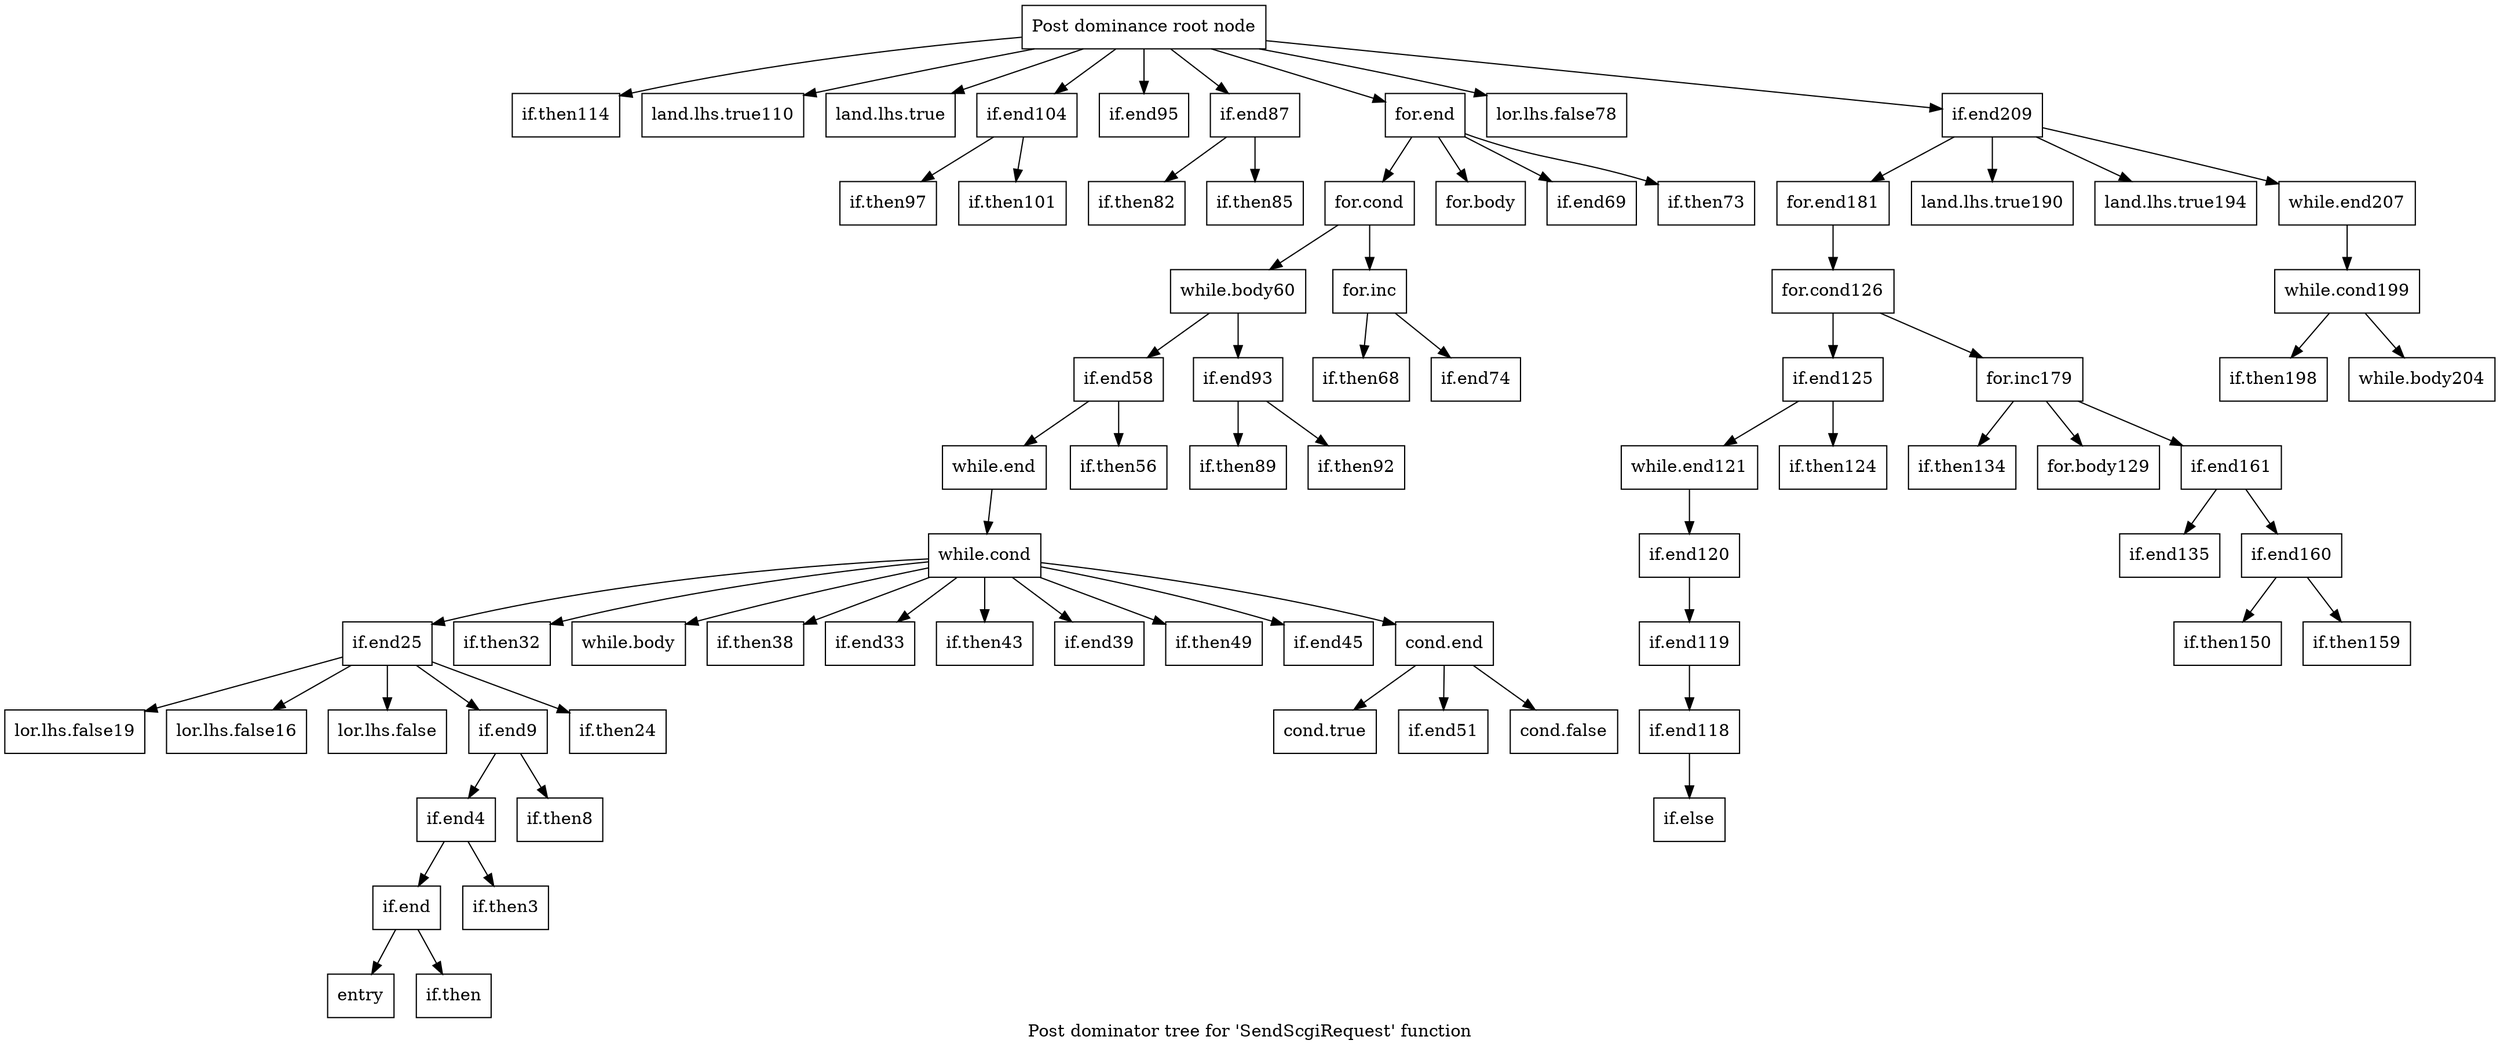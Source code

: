digraph "Post dominator tree for 'SendScgiRequest' function" {
	label="Post dominator tree for 'SendScgiRequest' function";

	Node0xd53b10 [shape=record,label="{Post dominance root node}"];
	Node0xd53b10 -> Node0xdbd250;
	Node0xd53b10 -> Node0xd3da20;
	Node0xd53b10 -> Node0xd51c50;
	Node0xd53b10 -> Node0xdaaac0;
	Node0xd53b10 -> Node0xd2d390;
	Node0xd53b10 -> Node0xd98fa0;
	Node0xd53b10 -> Node0xd53ca0;
	Node0xd53b10 -> Node0xdc9f00;
	Node0xd53b10 -> Node0xd40890;
	Node0xdbd250 [shape=record,label="{if.then114}"];
	Node0xd3da20 [shape=record,label="{land.lhs.true110}"];
	Node0xd51c50 [shape=record,label="{land.lhs.true}"];
	Node0xdaaac0 [shape=record,label="{if.end104}"];
	Node0xdaaac0 -> Node0xd13b60;
	Node0xdaaac0 -> Node0xd058c0;
	Node0xd13b60 [shape=record,label="{if.then97}"];
	Node0xd058c0 [shape=record,label="{if.then101}"];
	Node0xd2d390 [shape=record,label="{if.end95}"];
	Node0xd98fa0 [shape=record,label="{if.end87}"];
	Node0xd98fa0 -> Node0xd9f650;
	Node0xd98fa0 -> Node0xd36b20;
	Node0xd9f650 [shape=record,label="{if.then82}"];
	Node0xd36b20 [shape=record,label="{if.then85}"];
	Node0xd53ca0 [shape=record,label="{for.end}"];
	Node0xd53ca0 -> Node0xce5310;
	Node0xd53ca0 -> Node0xd43f20;
	Node0xd53ca0 -> Node0xd14070;
	Node0xd53ca0 -> Node0xdb4750;
	Node0xce5310 [shape=record,label="{for.cond}"];
	Node0xce5310 -> Node0xcebc60;
	Node0xce5310 -> Node0xd9f500;
	Node0xcebc60 [shape=record,label="{while.body60}"];
	Node0xcebc60 -> Node0xd91160;
	Node0xcebc60 -> Node0xd8cd00;
	Node0xd91160 [shape=record,label="{if.end58}"];
	Node0xd91160 -> Node0xd049f0;
	Node0xd91160 -> Node0xd70630;
	Node0xd049f0 [shape=record,label="{while.end}"];
	Node0xd049f0 -> Node0xd430d0;
	Node0xd430d0 [shape=record,label="{while.cond}"];
	Node0xd430d0 -> Node0xd105b0;
	Node0xd430d0 -> Node0xd91b90;
	Node0xd430d0 -> Node0xd96ca0;
	Node0xd430d0 -> Node0xcf22a0;
	Node0xd430d0 -> Node0xd2ecd0;
	Node0xd430d0 -> Node0xdc0420;
	Node0xd430d0 -> Node0xd0c990;
	Node0xd430d0 -> Node0xd5e890;
	Node0xd430d0 -> Node0xd5ea00;
	Node0xd430d0 -> Node0xd7ab80;
	Node0xd105b0 [shape=record,label="{if.end25}"];
	Node0xd105b0 -> Node0xd83e00;
	Node0xd105b0 -> Node0xd73690;
	Node0xd105b0 -> Node0xdb8a60;
	Node0xd105b0 -> Node0xdc0c20;
	Node0xd105b0 -> Node0xdb1a50;
	Node0xd83e00 [shape=record,label="{lor.lhs.false19}"];
	Node0xd73690 [shape=record,label="{lor.lhs.false16}"];
	Node0xdb8a60 [shape=record,label="{lor.lhs.false}"];
	Node0xdc0c20 [shape=record,label="{if.end9}"];
	Node0xdc0c20 -> Node0xd05f90;
	Node0xdc0c20 -> Node0xce4920;
	Node0xd05f90 [shape=record,label="{if.end4}"];
	Node0xd05f90 -> Node0xd810a0;
	Node0xd05f90 -> Node0xd748a0;
	Node0xd810a0 [shape=record,label="{if.end}"];
	Node0xd810a0 -> Node0xd89400;
	Node0xd810a0 -> Node0xd8fbb0;
	Node0xd89400 [shape=record,label="{entry}"];
	Node0xd8fbb0 [shape=record,label="{if.then}"];
	Node0xd748a0 [shape=record,label="{if.then3}"];
	Node0xce4920 [shape=record,label="{if.then8}"];
	Node0xdb1a50 [shape=record,label="{if.then24}"];
	Node0xd91b90 [shape=record,label="{if.then32}"];
	Node0xd96ca0 [shape=record,label="{while.body}"];
	Node0xcf22a0 [shape=record,label="{if.then38}"];
	Node0xd2ecd0 [shape=record,label="{if.end33}"];
	Node0xdc0420 [shape=record,label="{if.then43}"];
	Node0xd0c990 [shape=record,label="{if.end39}"];
	Node0xd5e890 [shape=record,label="{if.then49}"];
	Node0xd5ea00 [shape=record,label="{if.end45}"];
	Node0xd7ab80 [shape=record,label="{cond.end}"];
	Node0xd7ab80 -> Node0xd974c0;
	Node0xd7ab80 -> Node0xd74e50;
	Node0xd7ab80 -> Node0xd0ebb0;
	Node0xd974c0 [shape=record,label="{cond.true}"];
	Node0xd74e50 [shape=record,label="{if.end51}"];
	Node0xd0ebb0 [shape=record,label="{cond.false}"];
	Node0xd70630 [shape=record,label="{if.then56}"];
	Node0xd8cd00 [shape=record,label="{if.end93}"];
	Node0xd8cd00 -> Node0xd2fd80;
	Node0xd8cd00 -> Node0xd42310;
	Node0xd2fd80 [shape=record,label="{if.then89}"];
	Node0xd42310 [shape=record,label="{if.then92}"];
	Node0xd9f500 [shape=record,label="{for.inc}"];
	Node0xd9f500 -> Node0xd4c9b0;
	Node0xd9f500 -> Node0xd624a0;
	Node0xd4c9b0 [shape=record,label="{if.then68}"];
	Node0xd624a0 [shape=record,label="{if.end74}"];
	Node0xd43f20 [shape=record,label="{for.body}"];
	Node0xd14070 [shape=record,label="{if.end69}"];
	Node0xdb4750 [shape=record,label="{if.then73}"];
	Node0xdc9f00 [shape=record,label="{lor.lhs.false78}"];
	Node0xd40890 [shape=record,label="{if.end209}"];
	Node0xd40890 -> Node0xdb1680;
	Node0xd40890 -> Node0xd1c1e0;
	Node0xd40890 -> Node0xd33790;
	Node0xd40890 -> Node0xd6dc20;
	Node0xdb1680 [shape=record,label="{for.end181}"];
	Node0xdb1680 -> Node0xd1fff0;
	Node0xd1fff0 [shape=record,label="{for.cond126}"];
	Node0xd1fff0 -> Node0xd1bf70;
	Node0xd1fff0 -> Node0xda3de0;
	Node0xd1bf70 [shape=record,label="{if.end125}"];
	Node0xd1bf70 -> Node0xd4caa0;
	Node0xd1bf70 -> Node0xd08d70;
	Node0xd4caa0 [shape=record,label="{while.end121}"];
	Node0xd4caa0 -> Node0xdba3c0;
	Node0xdba3c0 [shape=record,label="{if.end120}"];
	Node0xdba3c0 -> Node0xd51880;
	Node0xd51880 [shape=record,label="{if.end119}"];
	Node0xd51880 -> Node0xd43a40;
	Node0xd43a40 [shape=record,label="{if.end118}"];
	Node0xd43a40 -> Node0xd04420;
	Node0xd04420 [shape=record,label="{if.else}"];
	Node0xd08d70 [shape=record,label="{if.then124}"];
	Node0xda3de0 [shape=record,label="{for.inc179}"];
	Node0xda3de0 -> Node0xd72de0;
	Node0xda3de0 -> Node0xd96410;
	Node0xda3de0 -> Node0xdb5500;
	Node0xd72de0 [shape=record,label="{if.then134}"];
	Node0xd96410 [shape=record,label="{for.body129}"];
	Node0xdb5500 [shape=record,label="{if.end161}"];
	Node0xdb5500 -> Node0xd69a20;
	Node0xdb5500 -> Node0xd93980;
	Node0xd69a20 [shape=record,label="{if.end135}"];
	Node0xd93980 [shape=record,label="{if.end160}"];
	Node0xd93980 -> Node0xdb12f0;
	Node0xd93980 -> Node0xd9c650;
	Node0xdb12f0 [shape=record,label="{if.then150}"];
	Node0xd9c650 [shape=record,label="{if.then159}"];
	Node0xd1c1e0 [shape=record,label="{land.lhs.true190}"];
	Node0xd33790 [shape=record,label="{land.lhs.true194}"];
	Node0xd6dc20 [shape=record,label="{while.end207}"];
	Node0xd6dc20 -> Node0xd7bc60;
	Node0xd7bc60 [shape=record,label="{while.cond199}"];
	Node0xd7bc60 -> Node0xd09cf0;
	Node0xd7bc60 -> Node0xd545c0;
	Node0xd09cf0 [shape=record,label="{if.then198}"];
	Node0xd545c0 [shape=record,label="{while.body204}"];
}

